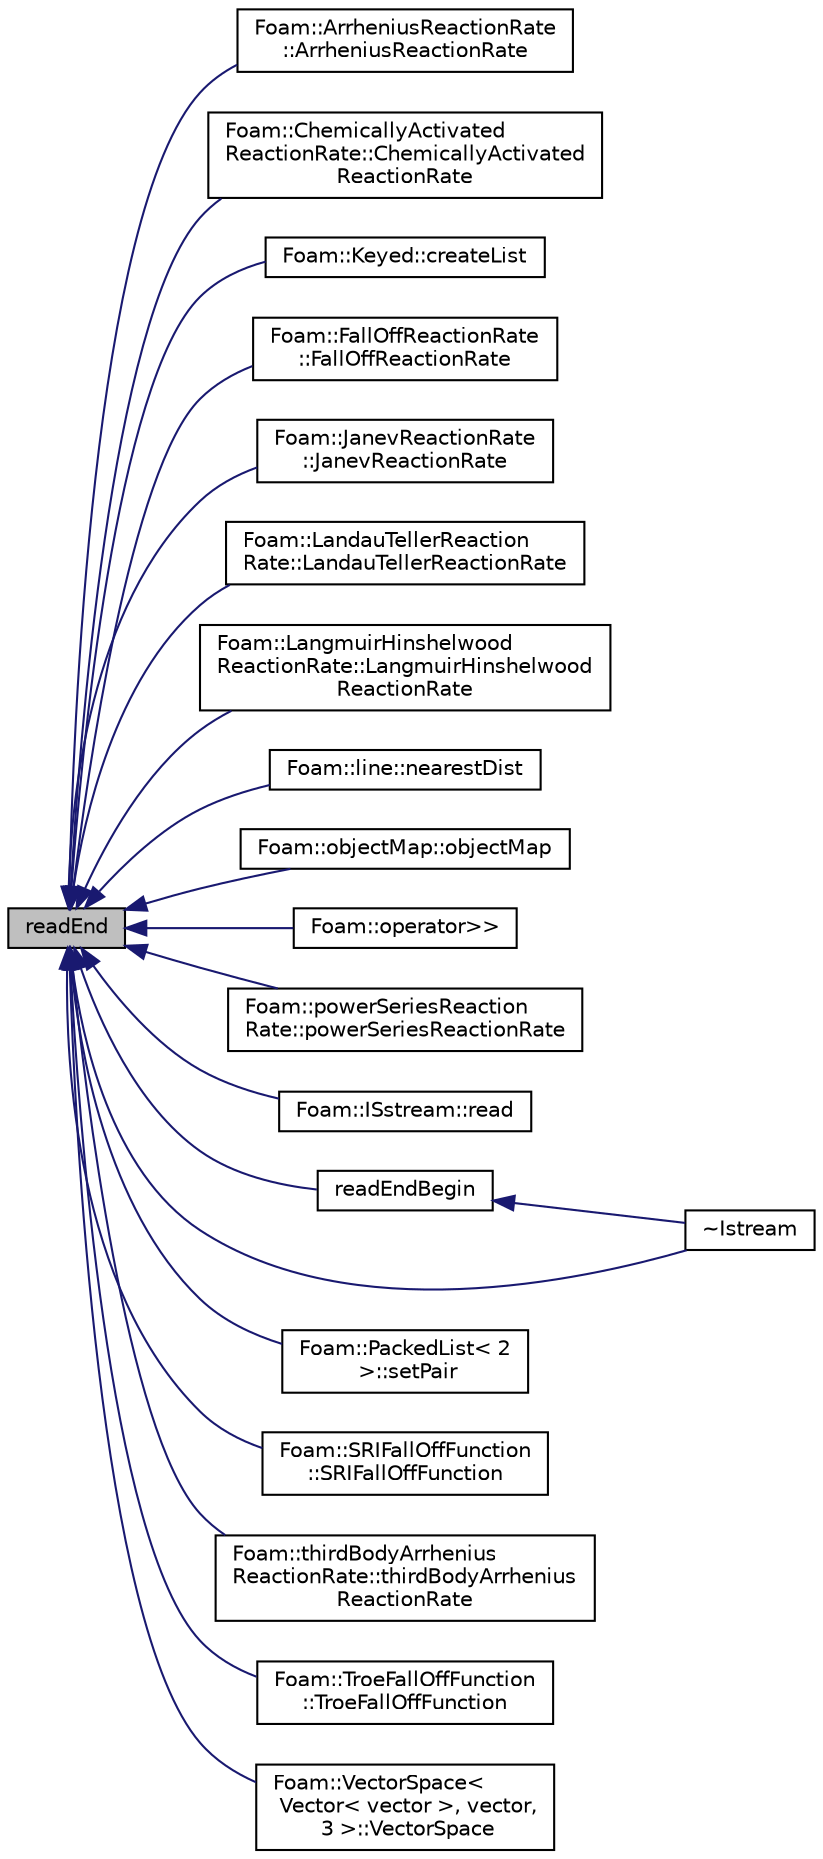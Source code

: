 digraph "readEnd"
{
  bgcolor="transparent";
  edge [fontname="Helvetica",fontsize="10",labelfontname="Helvetica",labelfontsize="10"];
  node [fontname="Helvetica",fontsize="10",shape=record];
  rankdir="LR";
  Node468 [label="readEnd",height=0.2,width=0.4,color="black", fillcolor="grey75", style="filled", fontcolor="black"];
  Node468 -> Node469 [dir="back",color="midnightblue",fontsize="10",style="solid",fontname="Helvetica"];
  Node469 [label="Foam::ArrheniusReactionRate\l::ArrheniusReactionRate",height=0.2,width=0.4,color="black",URL="$a31617.html#adf921c6c13814d17970ff3016840a46b",tooltip="Construct from Istream. "];
  Node468 -> Node470 [dir="back",color="midnightblue",fontsize="10",style="solid",fontname="Helvetica"];
  Node470 [label="Foam::ChemicallyActivated\lReactionRate::ChemicallyActivated\lReactionRate",height=0.2,width=0.4,color="black",URL="$a31621.html#a24b7d8c9a9594445ed1b455e3d8832a7",tooltip="Construct from Istream. "];
  Node468 -> Node471 [dir="back",color="midnightblue",fontsize="10",style="solid",fontname="Helvetica"];
  Node471 [label="Foam::Keyed::createList",height=0.2,width=0.4,color="black",URL="$a26897.html#a5c3ed392d7609652ec2b55a2973fba2c",tooltip="Add labels to a list of values. "];
  Node468 -> Node472 [dir="back",color="midnightblue",fontsize="10",style="solid",fontname="Helvetica"];
  Node472 [label="Foam::FallOffReactionRate\l::FallOffReactionRate",height=0.2,width=0.4,color="black",URL="$a31637.html#ac69e94291ba98edd50a045ec6376179d",tooltip="Construct from Istream. "];
  Node468 -> Node473 [dir="back",color="midnightblue",fontsize="10",style="solid",fontname="Helvetica"];
  Node473 [label="Foam::JanevReactionRate\l::JanevReactionRate",height=0.2,width=0.4,color="black",URL="$a31645.html#a27be09a18be2e17fdedd81589c5f89ca",tooltip="Construct from Istream. "];
  Node468 -> Node474 [dir="back",color="midnightblue",fontsize="10",style="solid",fontname="Helvetica"];
  Node474 [label="Foam::LandauTellerReaction\lRate::LandauTellerReactionRate",height=0.2,width=0.4,color="black",URL="$a31649.html#aa74f9d2db10015d5fc36aa6b922240b7",tooltip="Construct from Istream. "];
  Node468 -> Node475 [dir="back",color="midnightblue",fontsize="10",style="solid",fontname="Helvetica"];
  Node475 [label="Foam::LangmuirHinshelwood\lReactionRate::LangmuirHinshelwood\lReactionRate",height=0.2,width=0.4,color="black",URL="$a31653.html#afc23ff2ebf6c1e5918b9ce9b66e66d8e",tooltip="Construct from Istream. "];
  Node468 -> Node476 [dir="back",color="midnightblue",fontsize="10",style="solid",fontname="Helvetica"];
  Node476 [label="Foam::line::nearestDist",height=0.2,width=0.4,color="black",URL="$a28705.html#a9b88be48d87005a0a0f0d9e755e28ac1",tooltip="Return nearest distance from line to line. Returns distance. "];
  Node468 -> Node477 [dir="back",color="midnightblue",fontsize="10",style="solid",fontname="Helvetica"];
  Node477 [label="Foam::objectMap::objectMap",height=0.2,width=0.4,color="black",URL="$a28553.html#a8ae1f28e022916a25324b8c56a4ec40a",tooltip="Construct from Istream. "];
  Node468 -> Node478 [dir="back",color="midnightblue",fontsize="10",style="solid",fontname="Helvetica"];
  Node478 [label="Foam::operator\>\>",height=0.2,width=0.4,color="black",URL="$a21851.html#a07309e1430797865f502ed5f5e881958"];
  Node468 -> Node479 [dir="back",color="midnightblue",fontsize="10",style="solid",fontname="Helvetica"];
  Node479 [label="Foam::powerSeriesReaction\lRate::powerSeriesReactionRate",height=0.2,width=0.4,color="black",URL="$a31657.html#a8ddc4240c0a56ec3009ff25a0e6e6673",tooltip="Construct from Istream. "];
  Node468 -> Node480 [dir="back",color="midnightblue",fontsize="10",style="solid",fontname="Helvetica"];
  Node480 [label="Foam::ISstream::read",height=0.2,width=0.4,color="black",URL="$a27393.html#aee06054e4c9977132a4a86c1a7118e27",tooltip="Read binary block. "];
  Node468 -> Node481 [dir="back",color="midnightblue",fontsize="10",style="solid",fontname="Helvetica"];
  Node481 [label="readEndBegin",height=0.2,width=0.4,color="black",URL="$a27341.html#af7d858fff9fb3e25a87bacb2cc626535"];
  Node481 -> Node482 [dir="back",color="midnightblue",fontsize="10",style="solid",fontname="Helvetica"];
  Node482 [label="~Istream",height=0.2,width=0.4,color="black",URL="$a27341.html#a226136d8d835f90dbae0127398f6dbc1",tooltip="Destructor. "];
  Node468 -> Node483 [dir="back",color="midnightblue",fontsize="10",style="solid",fontname="Helvetica"];
  Node483 [label="Foam::PackedList\< 2\l \>::setPair",height=0.2,width=0.4,color="black",URL="$a27053.html#a5dbccafa30099ab95314b742afb23223",tooltip="Read an index/value pair and set accordingly. "];
  Node468 -> Node484 [dir="back",color="midnightblue",fontsize="10",style="solid",fontname="Helvetica"];
  Node484 [label="Foam::SRIFallOffFunction\l::SRIFallOffFunction",height=0.2,width=0.4,color="black",URL="$a31629.html#a067c6725d6d5bce2d863407537a7aaab",tooltip="Construct from Istream. "];
  Node468 -> Node485 [dir="back",color="midnightblue",fontsize="10",style="solid",fontname="Helvetica"];
  Node485 [label="Foam::thirdBodyArrhenius\lReactionRate::thirdBodyArrhenius\lReactionRate",height=0.2,width=0.4,color="black",URL="$a31661.html#af5a9b238ef286e3e7ef847644d9fb031",tooltip="Construct from Istream. "];
  Node468 -> Node486 [dir="back",color="midnightblue",fontsize="10",style="solid",fontname="Helvetica"];
  Node486 [label="Foam::TroeFallOffFunction\l::TroeFallOffFunction",height=0.2,width=0.4,color="black",URL="$a31633.html#a61286891406ee2656116c98e24198055",tooltip="Construct from Istream. "];
  Node468 -> Node487 [dir="back",color="midnightblue",fontsize="10",style="solid",fontname="Helvetica"];
  Node487 [label="Foam::VectorSpace\<\l Vector\< vector \>, vector,\l 3 \>::VectorSpace",height=0.2,width=0.4,color="black",URL="$a29813.html#ae1168e777621620f3b6be63978e5f269",tooltip="Construct from Istream. "];
  Node468 -> Node482 [dir="back",color="midnightblue",fontsize="10",style="solid",fontname="Helvetica"];
}
